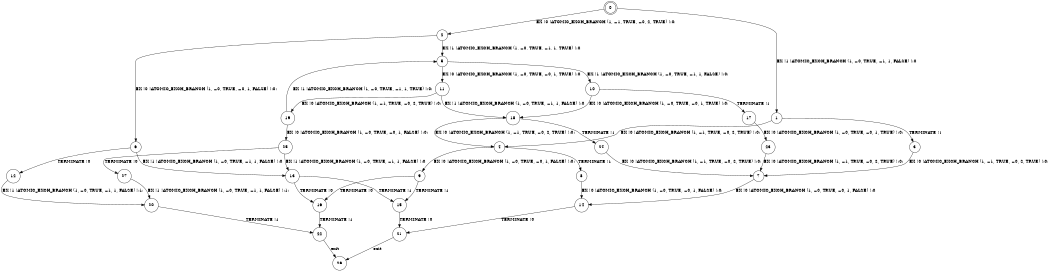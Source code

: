 digraph BCG {
size = "7, 10.5";
center = TRUE;
node [shape = circle];
0 [peripheries = 2];
0 -> 1 [label = "EX !1 !ATOMIC_EXCH_BRANCH (1, +0, TRUE, +1, 1, FALSE) !:0:"];
0 -> 2 [label = "EX !0 !ATOMIC_EXCH_BRANCH (1, +1, TRUE, +0, 2, TRUE) !:0:"];
1 -> 3 [label = "TERMINATE !1"];
1 -> 4 [label = "EX !0 !ATOMIC_EXCH_BRANCH (1, +1, TRUE, +0, 2, TRUE) !:0:"];
2 -> 5 [label = "EX !1 !ATOMIC_EXCH_BRANCH (1, +0, TRUE, +1, 1, TRUE) !:0:"];
2 -> 6 [label = "EX !0 !ATOMIC_EXCH_BRANCH (1, +0, TRUE, +0, 1, FALSE) !:0:"];
3 -> 7 [label = "EX !0 !ATOMIC_EXCH_BRANCH (1, +1, TRUE, +0, 2, TRUE) !:0:"];
4 -> 8 [label = "TERMINATE !1"];
4 -> 9 [label = "EX !0 !ATOMIC_EXCH_BRANCH (1, +0, TRUE, +0, 1, FALSE) !:0:"];
5 -> 10 [label = "EX !1 !ATOMIC_EXCH_BRANCH (1, +0, TRUE, +1, 1, FALSE) !:0:"];
5 -> 11 [label = "EX !0 !ATOMIC_EXCH_BRANCH (1, +0, TRUE, +0, 1, TRUE) !:0:"];
6 -> 12 [label = "TERMINATE !0"];
6 -> 13 [label = "EX !1 !ATOMIC_EXCH_BRANCH (1, +0, TRUE, +1, 1, FALSE) !:0:"];
7 -> 14 [label = "EX !0 !ATOMIC_EXCH_BRANCH (1, +0, TRUE, +0, 1, FALSE) !:0:"];
8 -> 14 [label = "EX !0 !ATOMIC_EXCH_BRANCH (1, +0, TRUE, +0, 1, FALSE) !:0:"];
9 -> 15 [label = "TERMINATE !1"];
9 -> 16 [label = "TERMINATE !0"];
10 -> 17 [label = "TERMINATE !1"];
10 -> 18 [label = "EX !0 !ATOMIC_EXCH_BRANCH (1, +0, TRUE, +0, 1, TRUE) !:0:"];
11 -> 18 [label = "EX !1 !ATOMIC_EXCH_BRANCH (1, +0, TRUE, +1, 1, FALSE) !:0:"];
11 -> 19 [label = "EX !0 !ATOMIC_EXCH_BRANCH (1, +1, TRUE, +0, 2, TRUE) !:0:"];
12 -> 20 [label = "EX !1 !ATOMIC_EXCH_BRANCH (1, +0, TRUE, +1, 1, FALSE) !:1:"];
13 -> 15 [label = "TERMINATE !1"];
13 -> 16 [label = "TERMINATE !0"];
14 -> 21 [label = "TERMINATE !0"];
15 -> 21 [label = "TERMINATE !0"];
16 -> 22 [label = "TERMINATE !1"];
17 -> 23 [label = "EX !0 !ATOMIC_EXCH_BRANCH (1, +0, TRUE, +0, 1, TRUE) !:0:"];
18 -> 24 [label = "TERMINATE !1"];
18 -> 4 [label = "EX !0 !ATOMIC_EXCH_BRANCH (1, +1, TRUE, +0, 2, TRUE) !:0:"];
19 -> 5 [label = "EX !1 !ATOMIC_EXCH_BRANCH (1, +0, TRUE, +1, 1, TRUE) !:0:"];
19 -> 25 [label = "EX !0 !ATOMIC_EXCH_BRANCH (1, +0, TRUE, +0, 1, FALSE) !:0:"];
20 -> 22 [label = "TERMINATE !1"];
21 -> 26 [label = "exit"];
22 -> 26 [label = "exit"];
23 -> 7 [label = "EX !0 !ATOMIC_EXCH_BRANCH (1, +1, TRUE, +0, 2, TRUE) !:0:"];
24 -> 7 [label = "EX !0 !ATOMIC_EXCH_BRANCH (1, +1, TRUE, +0, 2, TRUE) !:0:"];
25 -> 27 [label = "TERMINATE !0"];
25 -> 13 [label = "EX !1 !ATOMIC_EXCH_BRANCH (1, +0, TRUE, +1, 1, FALSE) !:0:"];
27 -> 20 [label = "EX !1 !ATOMIC_EXCH_BRANCH (1, +0, TRUE, +1, 1, FALSE) !:1:"];
}
